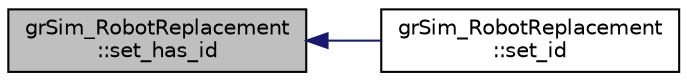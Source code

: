 digraph "grSim_RobotReplacement::set_has_id"
{
 // INTERACTIVE_SVG=YES
  edge [fontname="Helvetica",fontsize="10",labelfontname="Helvetica",labelfontsize="10"];
  node [fontname="Helvetica",fontsize="10",shape=record];
  rankdir="LR";
  Node1 [label="grSim_RobotReplacement\l::set_has_id",height=0.2,width=0.4,color="black", fillcolor="grey75", style="filled", fontcolor="black"];
  Node1 -> Node2 [dir="back",color="midnightblue",fontsize="10",style="solid",fontname="Helvetica"];
  Node2 [label="grSim_RobotReplacement\l::set_id",height=0.2,width=0.4,color="black", fillcolor="white", style="filled",URL="$d5/da8/classgr_sim___robot_replacement.html#a32508c8c7673ea2656c8344833f77b9c"];
}
